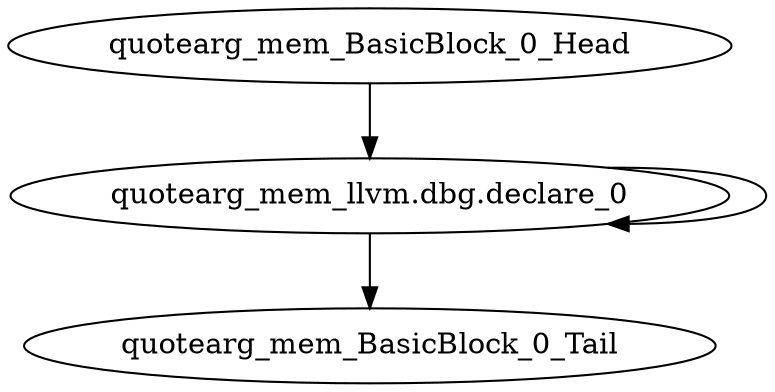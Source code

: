 digraph G {
    "quotearg_mem_BasicBlock_0_Head" -> "quotearg_mem_llvm.dbg.declare_0"
    "quotearg_mem_llvm.dbg.declare_0" -> "quotearg_mem_BasicBlock_0_Tail"
    "quotearg_mem_llvm.dbg.declare_0" -> "quotearg_mem_llvm.dbg.declare_0"
}
